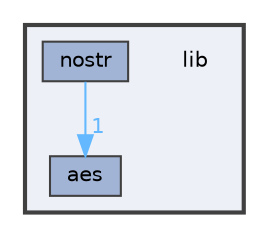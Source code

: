 digraph "lib"
{
 // LATEX_PDF_SIZE
  bgcolor="transparent";
  edge [fontname=Helvetica,fontsize=10,labelfontname=Helvetica,labelfontsize=10];
  node [fontname=Helvetica,fontsize=10,shape=box,height=0.2,width=0.4];
  compound=true
  subgraph clusterdir_97aefd0d527b934f1d99a682da8fe6a9 {
    graph [ bgcolor="#edf0f7", pencolor="grey25", label="", fontname=Helvetica,fontsize=10 style="filled,bold", URL="dir_97aefd0d527b934f1d99a682da8fe6a9.html",tooltip=""]
    dir_97aefd0d527b934f1d99a682da8fe6a9 [shape=plaintext, label="lib"];
  dir_bd5f3cb9dc6819c8e9c611d923f4893d [label="aes", fillcolor="#a2b4d6", color="grey25", style="filled", URL="dir_bd5f3cb9dc6819c8e9c611d923f4893d.html",tooltip=""];
  dir_d25976cbcdc1f52d3996a1ea39506886 [label="nostr", fillcolor="#a2b4d6", color="grey25", style="filled", URL="dir_d25976cbcdc1f52d3996a1ea39506886.html",tooltip=""];
  }
  dir_d25976cbcdc1f52d3996a1ea39506886->dir_bd5f3cb9dc6819c8e9c611d923f4893d [headlabel="1", labeldistance=1.5 headhref="dir_000003_000000.html" color="steelblue1" fontcolor="steelblue1"];
}
